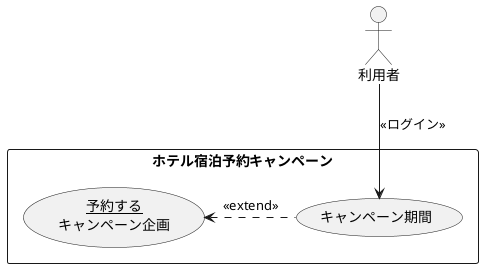 @startuml 演習2―4
actor 利用者

rectangle ホテル宿泊予約キャンペーン{
usecase キャンペーン期間
usecase (<u>予約する</u>\nキャンペーン企画) as input
}
利用者 --> キャンペーン期間 : <<ログイン>>
input <. (キャンペーン期間) : <<extend>>
@enduml